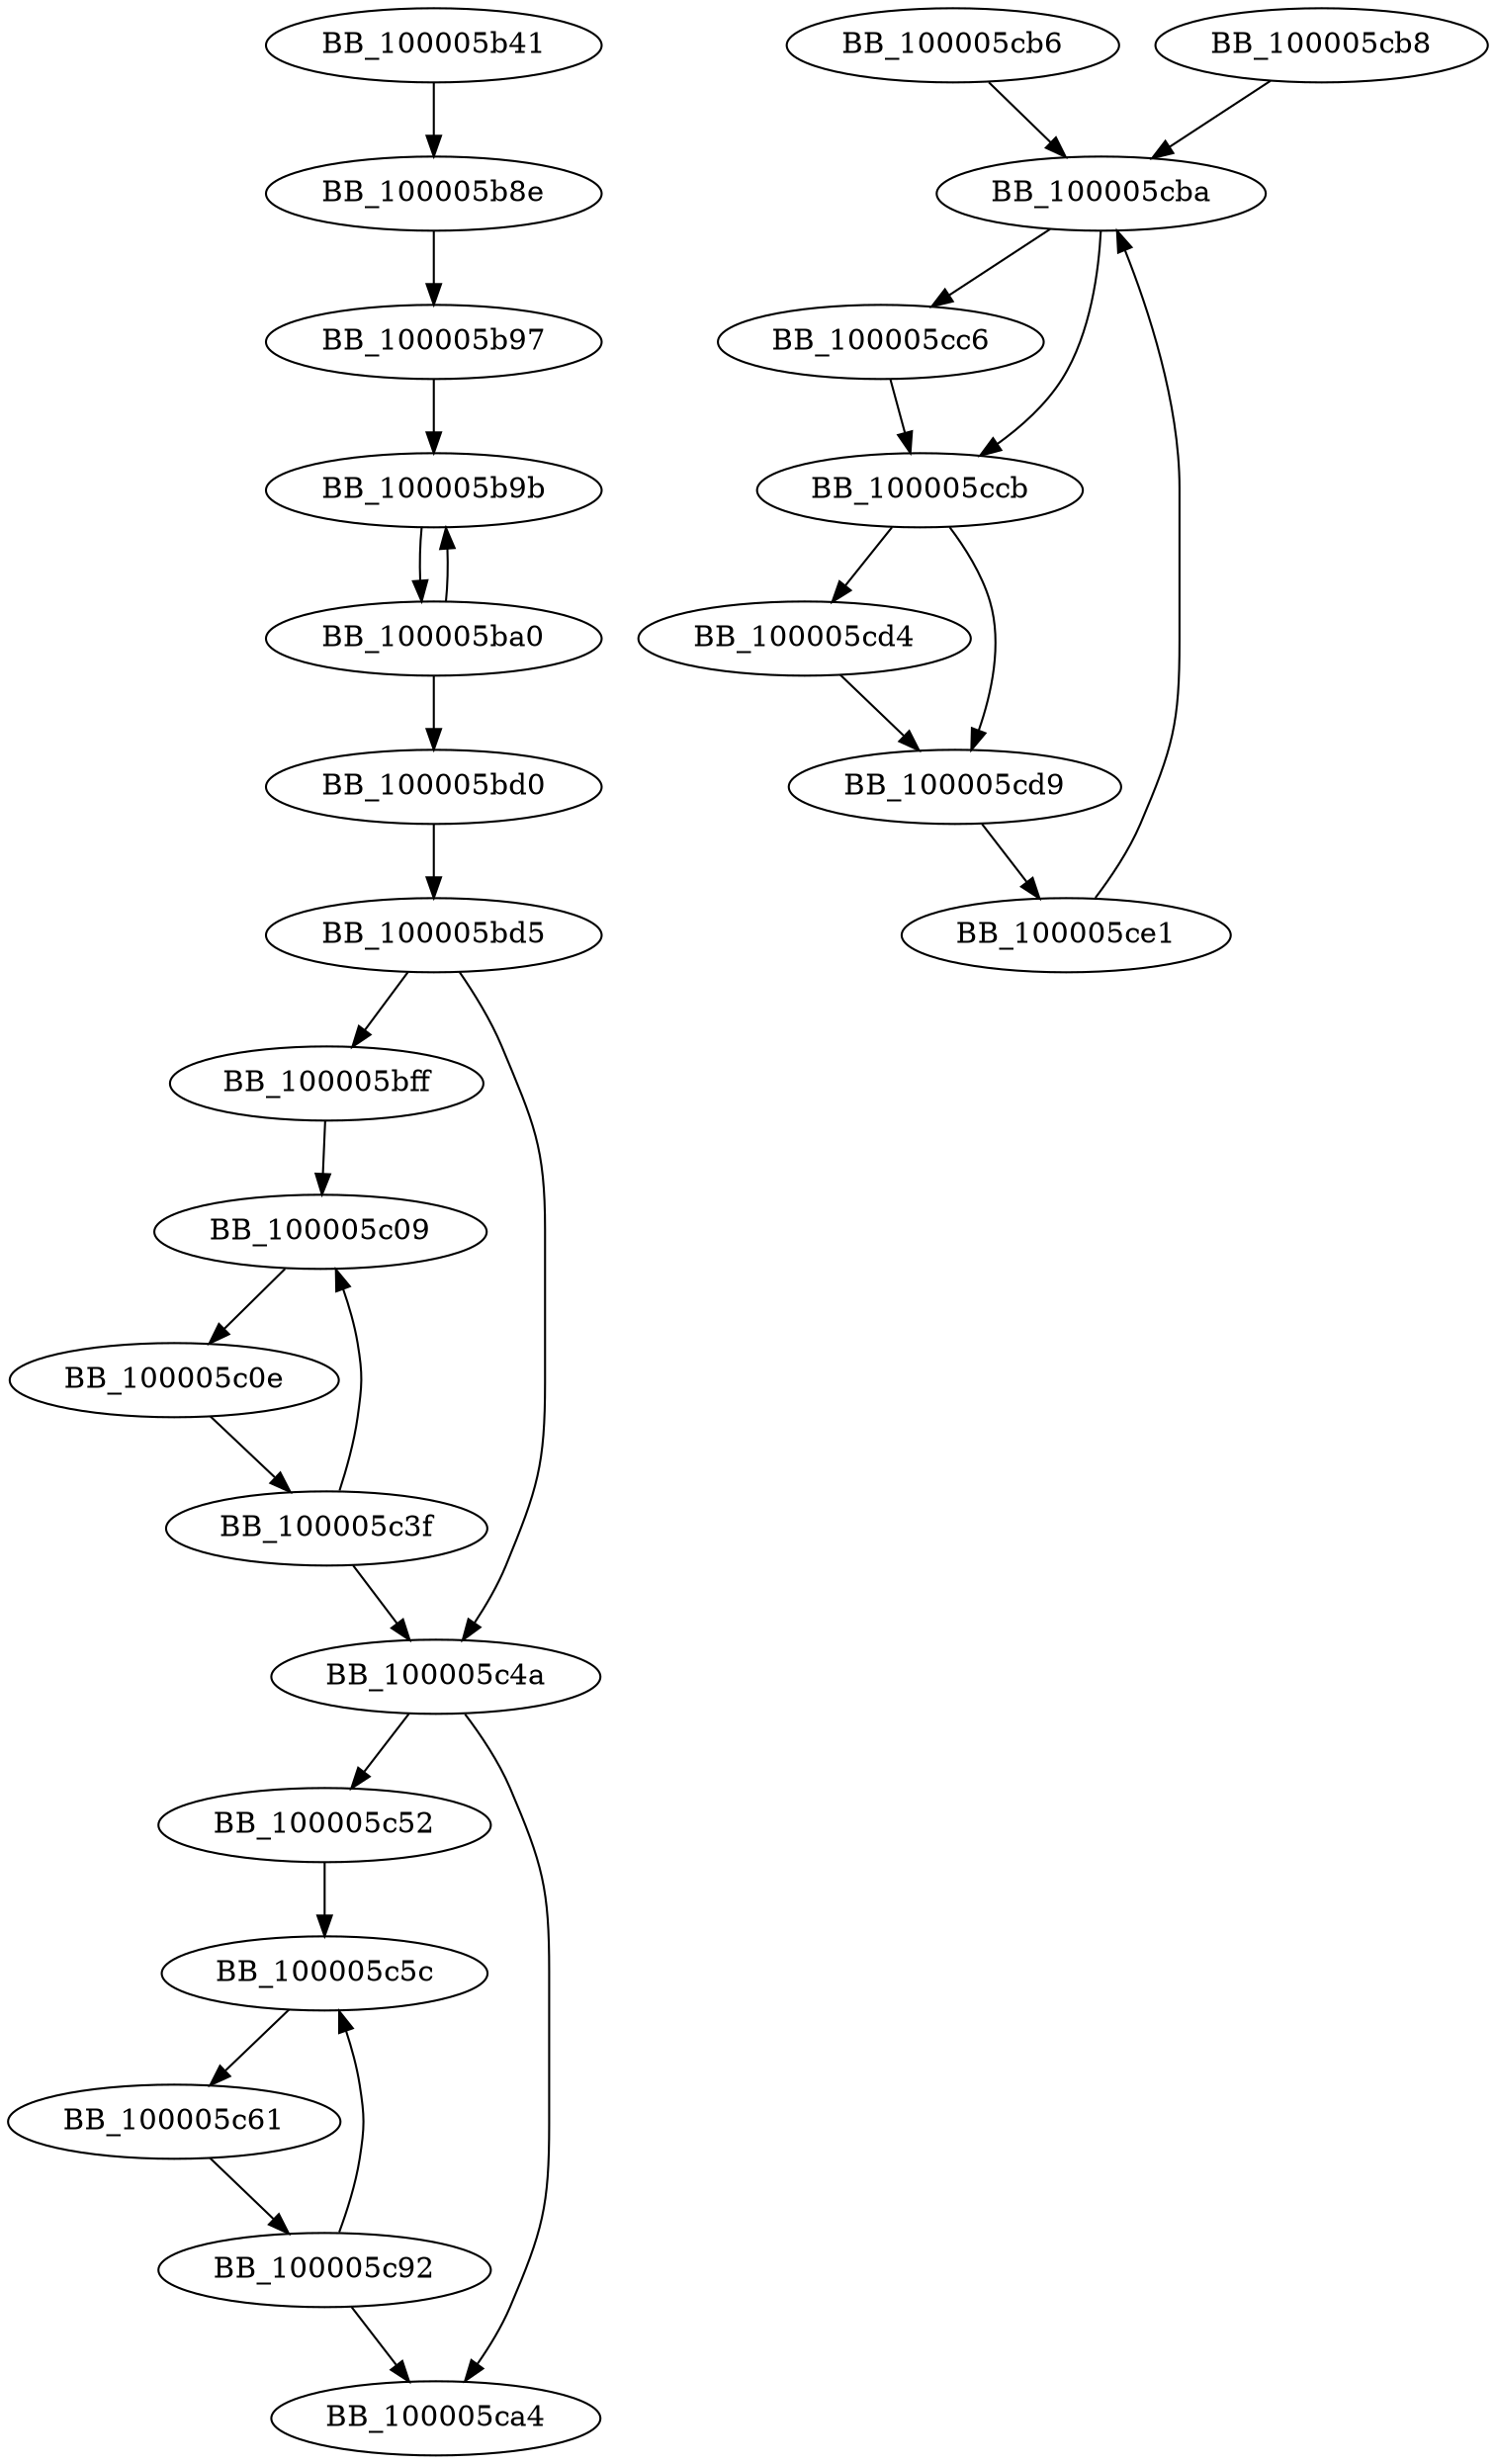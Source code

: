 DiGraph __Z15initFirstRandomv{
BB_100005b41->BB_100005b8e
BB_100005b8e->BB_100005b97
BB_100005b97->BB_100005b9b
BB_100005b9b->BB_100005ba0
BB_100005ba0->BB_100005b9b
BB_100005ba0->BB_100005bd0
BB_100005bd0->BB_100005bd5
BB_100005bd5->BB_100005bff
BB_100005bd5->BB_100005c4a
BB_100005bff->BB_100005c09
BB_100005c09->BB_100005c0e
BB_100005c0e->BB_100005c3f
BB_100005c3f->BB_100005c09
BB_100005c3f->BB_100005c4a
BB_100005c4a->BB_100005c52
BB_100005c4a->BB_100005ca4
BB_100005c52->BB_100005c5c
BB_100005c5c->BB_100005c61
BB_100005c61->BB_100005c92
BB_100005c92->BB_100005c5c
BB_100005c92->BB_100005ca4
BB_100005cb6->BB_100005cba
BB_100005cb8->BB_100005cba
BB_100005cba->BB_100005cc6
BB_100005cba->BB_100005ccb
BB_100005cc6->BB_100005ccb
BB_100005ccb->BB_100005cd4
BB_100005ccb->BB_100005cd9
BB_100005cd4->BB_100005cd9
BB_100005cd9->BB_100005ce1
BB_100005ce1->BB_100005cba
}
